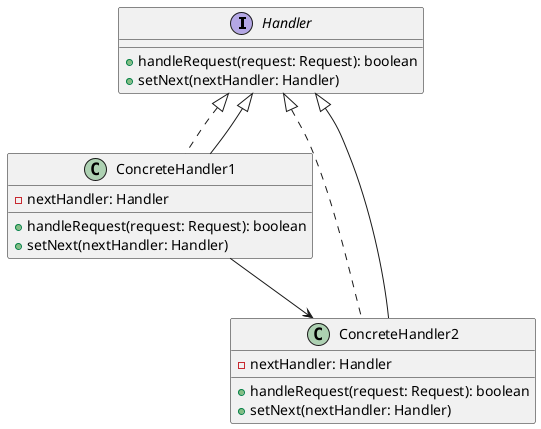 @startuml
interface Handler {
    +handleRequest(request: Request): boolean
    +setNext(nextHandler: Handler)
}

class ConcreteHandler1 implements Handler {
    -nextHandler: Handler
    +handleRequest(request: Request): boolean
    +setNext(nextHandler: Handler)
}

class ConcreteHandler2 implements Handler {
    -nextHandler: Handler
    +handleRequest(request: Request): boolean
    +setNext(nextHandler: Handler)
}

Handler <|-- ConcreteHandler1
Handler <|-- ConcreteHandler2
ConcreteHandler1 --> ConcreteHandler2
@enduml
